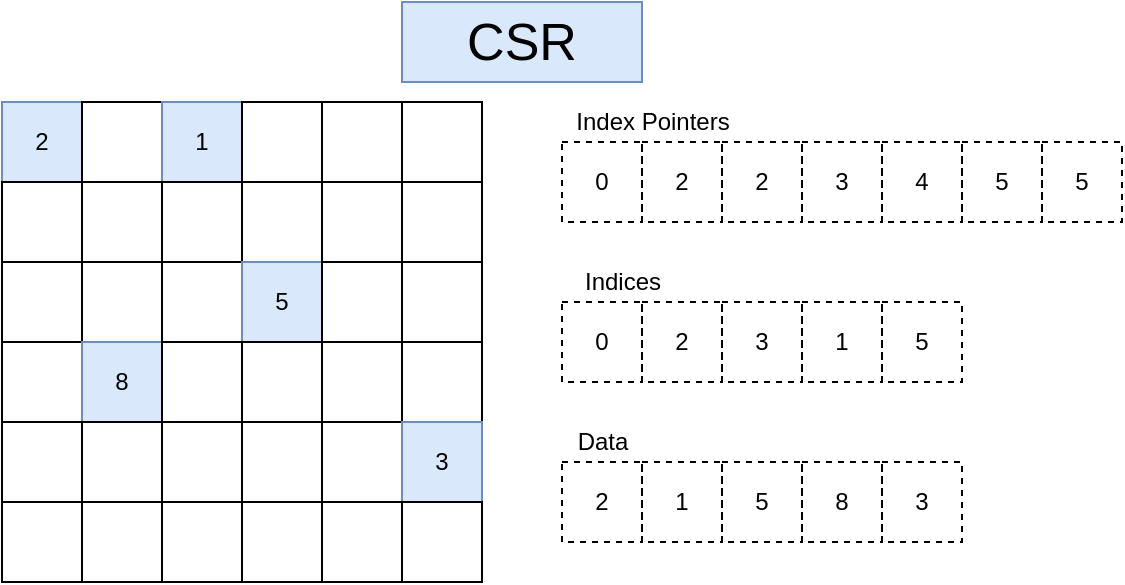 <mxfile version="16.6.6" type="device" pages="2"><diagram id="Qu6sNxeM0VrSeBLmWXrh" name="CSR"><mxGraphModel dx="1185" dy="636" grid="1" gridSize="10" guides="1" tooltips="1" connect="1" arrows="1" fold="1" page="1" pageScale="1" pageWidth="827" pageHeight="1169" math="0" shadow="0"><root><mxCell id="0"/><mxCell id="1" parent="0"/><mxCell id="X7l9AX7pk-4foJycChQ7-1" value="0" style="rounded=0;whiteSpace=wrap;html=1;dashed=1;fillColor=none;" vertex="1" parent="1"><mxGeometry x="280" y="70" width="40" height="40" as="geometry"/></mxCell><mxCell id="X7l9AX7pk-4foJycChQ7-4" value="" style="rounded=0;whiteSpace=wrap;html=1;fillColor=none;strokeColor=default;" vertex="1" parent="1"><mxGeometry y="50" width="240" height="240" as="geometry"/></mxCell><mxCell id="X7l9AX7pk-4foJycChQ7-5" value="2" style="rounded=0;whiteSpace=wrap;html=1;fillColor=#dae8fc;strokeColor=#6c8ebf;" vertex="1" parent="1"><mxGeometry y="50" width="40" height="40" as="geometry"/></mxCell><mxCell id="X7l9AX7pk-4foJycChQ7-6" value="" style="rounded=0;whiteSpace=wrap;html=1;fillColor=none;strokeColor=default;" vertex="1" parent="1"><mxGeometry x="40" y="50" width="40" height="40" as="geometry"/></mxCell><mxCell id="X7l9AX7pk-4foJycChQ7-7" value="1" style="rounded=0;whiteSpace=wrap;html=1;fillColor=#dae8fc;strokeColor=#6c8ebf;" vertex="1" parent="1"><mxGeometry x="80" y="50" width="40" height="40" as="geometry"/></mxCell><mxCell id="X7l9AX7pk-4foJycChQ7-8" value="" style="rounded=0;whiteSpace=wrap;html=1;fillColor=none;strokeColor=default;" vertex="1" parent="1"><mxGeometry x="120" y="50" width="40" height="40" as="geometry"/></mxCell><mxCell id="X7l9AX7pk-4foJycChQ7-9" value="" style="rounded=0;whiteSpace=wrap;html=1;fillColor=none;strokeColor=default;" vertex="1" parent="1"><mxGeometry x="160" y="50" width="40" height="40" as="geometry"/></mxCell><mxCell id="X7l9AX7pk-4foJycChQ7-10" value="" style="rounded=0;whiteSpace=wrap;html=1;fillColor=none;strokeColor=default;" vertex="1" parent="1"><mxGeometry x="200" y="50" width="40" height="40" as="geometry"/></mxCell><mxCell id="X7l9AX7pk-4foJycChQ7-11" value="" style="rounded=0;whiteSpace=wrap;html=1;fillColor=none;strokeColor=default;" vertex="1" parent="1"><mxGeometry y="90" width="40" height="40" as="geometry"/></mxCell><mxCell id="X7l9AX7pk-4foJycChQ7-12" value="" style="rounded=0;whiteSpace=wrap;html=1;fillColor=none;strokeColor=default;" vertex="1" parent="1"><mxGeometry x="40" y="90" width="40" height="40" as="geometry"/></mxCell><mxCell id="X7l9AX7pk-4foJycChQ7-13" value="" style="rounded=0;whiteSpace=wrap;html=1;fillColor=none;strokeColor=default;" vertex="1" parent="1"><mxGeometry x="80" y="90" width="40" height="40" as="geometry"/></mxCell><mxCell id="X7l9AX7pk-4foJycChQ7-14" value="" style="rounded=0;whiteSpace=wrap;html=1;fillColor=none;strokeColor=default;" vertex="1" parent="1"><mxGeometry x="120" y="90" width="40" height="40" as="geometry"/></mxCell><mxCell id="X7l9AX7pk-4foJycChQ7-15" value="" style="rounded=0;whiteSpace=wrap;html=1;fillColor=none;strokeColor=default;" vertex="1" parent="1"><mxGeometry x="160" y="90" width="40" height="40" as="geometry"/></mxCell><mxCell id="X7l9AX7pk-4foJycChQ7-16" value="" style="rounded=0;whiteSpace=wrap;html=1;fillColor=none;strokeColor=default;" vertex="1" parent="1"><mxGeometry x="200" y="90" width="40" height="40" as="geometry"/></mxCell><mxCell id="X7l9AX7pk-4foJycChQ7-17" value="" style="rounded=0;whiteSpace=wrap;html=1;fillColor=none;strokeColor=default;" vertex="1" parent="1"><mxGeometry y="130" width="40" height="40" as="geometry"/></mxCell><mxCell id="X7l9AX7pk-4foJycChQ7-18" value="" style="rounded=0;whiteSpace=wrap;html=1;fillColor=none;strokeColor=default;" vertex="1" parent="1"><mxGeometry x="40" y="130" width="40" height="40" as="geometry"/></mxCell><mxCell id="X7l9AX7pk-4foJycChQ7-19" value="" style="rounded=0;whiteSpace=wrap;html=1;fillColor=none;strokeColor=default;" vertex="1" parent="1"><mxGeometry x="80" y="130" width="40" height="40" as="geometry"/></mxCell><mxCell id="X7l9AX7pk-4foJycChQ7-20" value="5" style="rounded=0;whiteSpace=wrap;html=1;fillColor=#dae8fc;strokeColor=#6c8ebf;" vertex="1" parent="1"><mxGeometry x="120" y="130" width="40" height="40" as="geometry"/></mxCell><mxCell id="X7l9AX7pk-4foJycChQ7-21" value="" style="rounded=0;whiteSpace=wrap;html=1;fillColor=none;strokeColor=default;" vertex="1" parent="1"><mxGeometry x="160" y="130" width="40" height="40" as="geometry"/></mxCell><mxCell id="X7l9AX7pk-4foJycChQ7-22" value="" style="rounded=0;whiteSpace=wrap;html=1;fillColor=none;strokeColor=default;" vertex="1" parent="1"><mxGeometry x="200" y="130" width="40" height="40" as="geometry"/></mxCell><mxCell id="X7l9AX7pk-4foJycChQ7-23" value="" style="rounded=0;whiteSpace=wrap;html=1;fillColor=none;strokeColor=default;" vertex="1" parent="1"><mxGeometry y="170" width="40" height="40" as="geometry"/></mxCell><mxCell id="X7l9AX7pk-4foJycChQ7-24" value="8" style="rounded=0;whiteSpace=wrap;html=1;fillColor=#dae8fc;strokeColor=#6c8ebf;" vertex="1" parent="1"><mxGeometry x="40" y="170" width="40" height="40" as="geometry"/></mxCell><mxCell id="X7l9AX7pk-4foJycChQ7-25" value="" style="rounded=0;whiteSpace=wrap;html=1;fillColor=none;strokeColor=default;" vertex="1" parent="1"><mxGeometry x="80" y="170" width="40" height="40" as="geometry"/></mxCell><mxCell id="X7l9AX7pk-4foJycChQ7-26" value="" style="rounded=0;whiteSpace=wrap;html=1;fillColor=none;strokeColor=default;" vertex="1" parent="1"><mxGeometry x="120" y="170" width="40" height="40" as="geometry"/></mxCell><mxCell id="X7l9AX7pk-4foJycChQ7-27" value="" style="rounded=0;whiteSpace=wrap;html=1;fillColor=none;strokeColor=default;" vertex="1" parent="1"><mxGeometry x="160" y="170" width="40" height="40" as="geometry"/></mxCell><mxCell id="X7l9AX7pk-4foJycChQ7-28" value="" style="rounded=0;whiteSpace=wrap;html=1;fillColor=none;strokeColor=default;" vertex="1" parent="1"><mxGeometry x="200" y="170" width="40" height="40" as="geometry"/></mxCell><mxCell id="X7l9AX7pk-4foJycChQ7-29" value="" style="rounded=0;whiteSpace=wrap;html=1;fillColor=none;strokeColor=default;" vertex="1" parent="1"><mxGeometry y="210" width="40" height="40" as="geometry"/></mxCell><mxCell id="X7l9AX7pk-4foJycChQ7-30" value="" style="rounded=0;whiteSpace=wrap;html=1;fillColor=none;strokeColor=default;" vertex="1" parent="1"><mxGeometry x="40" y="210" width="40" height="40" as="geometry"/></mxCell><mxCell id="X7l9AX7pk-4foJycChQ7-31" value="" style="rounded=0;whiteSpace=wrap;html=1;fillColor=none;strokeColor=default;" vertex="1" parent="1"><mxGeometry x="80" y="210" width="40" height="40" as="geometry"/></mxCell><mxCell id="X7l9AX7pk-4foJycChQ7-32" value="" style="rounded=0;whiteSpace=wrap;html=1;fillColor=none;strokeColor=default;" vertex="1" parent="1"><mxGeometry x="120" y="210" width="40" height="40" as="geometry"/></mxCell><mxCell id="X7l9AX7pk-4foJycChQ7-33" value="" style="rounded=0;whiteSpace=wrap;html=1;fillColor=none;strokeColor=default;" vertex="1" parent="1"><mxGeometry x="160" y="210" width="40" height="40" as="geometry"/></mxCell><mxCell id="X7l9AX7pk-4foJycChQ7-34" value="3" style="rounded=0;whiteSpace=wrap;html=1;fillColor=#dae8fc;strokeColor=#6c8ebf;" vertex="1" parent="1"><mxGeometry x="200" y="210" width="40" height="40" as="geometry"/></mxCell><mxCell id="X7l9AX7pk-4foJycChQ7-35" value="" style="rounded=0;whiteSpace=wrap;html=1;fillColor=none;strokeColor=default;" vertex="1" parent="1"><mxGeometry y="250" width="40" height="40" as="geometry"/></mxCell><mxCell id="X7l9AX7pk-4foJycChQ7-36" value="" style="rounded=0;whiteSpace=wrap;html=1;fillColor=none;strokeColor=default;" vertex="1" parent="1"><mxGeometry x="40" y="250" width="40" height="40" as="geometry"/></mxCell><mxCell id="X7l9AX7pk-4foJycChQ7-38" value="" style="rounded=0;whiteSpace=wrap;html=1;fillColor=none;strokeColor=default;" vertex="1" parent="1"><mxGeometry x="120" y="250" width="40" height="40" as="geometry"/></mxCell><mxCell id="X7l9AX7pk-4foJycChQ7-39" value="" style="rounded=0;whiteSpace=wrap;html=1;fillColor=none;strokeColor=default;" vertex="1" parent="1"><mxGeometry x="160" y="250" width="40" height="40" as="geometry"/></mxCell><mxCell id="X7l9AX7pk-4foJycChQ7-40" value="" style="rounded=0;whiteSpace=wrap;html=1;fillColor=none;strokeColor=default;" vertex="1" parent="1"><mxGeometry x="200" y="250" width="40" height="40" as="geometry"/></mxCell><mxCell id="X7l9AX7pk-4foJycChQ7-41" value="Index Pointers" style="text;html=1;align=center;verticalAlign=middle;resizable=0;points=[];autosize=1;strokeColor=none;fillColor=none;" vertex="1" parent="1"><mxGeometry x="280" y="50" width="90" height="20" as="geometry"/></mxCell><mxCell id="X7l9AX7pk-4foJycChQ7-42" value="Indices" style="text;html=1;align=center;verticalAlign=middle;resizable=0;points=[];autosize=1;strokeColor=none;fillColor=none;" vertex="1" parent="1"><mxGeometry x="285" y="130" width="50" height="20" as="geometry"/></mxCell><mxCell id="X7l9AX7pk-4foJycChQ7-43" value="Data" style="text;html=1;align=center;verticalAlign=middle;resizable=0;points=[];autosize=1;strokeColor=none;fillColor=none;" vertex="1" parent="1"><mxGeometry x="280" y="210" width="40" height="20" as="geometry"/></mxCell><mxCell id="X7l9AX7pk-4foJycChQ7-44" value="2" style="rounded=0;whiteSpace=wrap;html=1;dashed=1;fillColor=none;" vertex="1" parent="1"><mxGeometry x="320" y="70" width="40" height="40" as="geometry"/></mxCell><mxCell id="X7l9AX7pk-4foJycChQ7-45" value="2" style="rounded=0;whiteSpace=wrap;html=1;dashed=1;fillColor=none;" vertex="1" parent="1"><mxGeometry x="360" y="70" width="40" height="40" as="geometry"/></mxCell><mxCell id="X7l9AX7pk-4foJycChQ7-46" value="3" style="rounded=0;whiteSpace=wrap;html=1;dashed=1;fillColor=none;" vertex="1" parent="1"><mxGeometry x="400" y="70" width="40" height="40" as="geometry"/></mxCell><mxCell id="X7l9AX7pk-4foJycChQ7-47" value="4" style="rounded=0;whiteSpace=wrap;html=1;dashed=1;fillColor=none;" vertex="1" parent="1"><mxGeometry x="440" y="70" width="40" height="40" as="geometry"/></mxCell><mxCell id="X7l9AX7pk-4foJycChQ7-49" value="0" style="rounded=0;whiteSpace=wrap;html=1;dashed=1;fillColor=none;" vertex="1" parent="1"><mxGeometry x="280" y="150" width="40" height="40" as="geometry"/></mxCell><mxCell id="X7l9AX7pk-4foJycChQ7-50" value="2" style="rounded=0;whiteSpace=wrap;html=1;dashed=1;fillColor=none;" vertex="1" parent="1"><mxGeometry x="320" y="150" width="40" height="40" as="geometry"/></mxCell><mxCell id="X7l9AX7pk-4foJycChQ7-51" value="3" style="rounded=0;whiteSpace=wrap;html=1;dashed=1;fillColor=none;" vertex="1" parent="1"><mxGeometry x="360" y="150" width="40" height="40" as="geometry"/></mxCell><mxCell id="X7l9AX7pk-4foJycChQ7-52" value="1" style="rounded=0;whiteSpace=wrap;html=1;dashed=1;fillColor=none;" vertex="1" parent="1"><mxGeometry x="400" y="150" width="40" height="40" as="geometry"/></mxCell><mxCell id="X7l9AX7pk-4foJycChQ7-53" value="5" style="rounded=0;whiteSpace=wrap;html=1;dashed=1;fillColor=none;" vertex="1" parent="1"><mxGeometry x="440" y="150" width="40" height="40" as="geometry"/></mxCell><mxCell id="X7l9AX7pk-4foJycChQ7-54" value="2" style="rounded=0;whiteSpace=wrap;html=1;dashed=1;fillColor=none;" vertex="1" parent="1"><mxGeometry x="280" y="230" width="40" height="40" as="geometry"/></mxCell><mxCell id="X7l9AX7pk-4foJycChQ7-55" value="1" style="rounded=0;whiteSpace=wrap;html=1;dashed=1;fillColor=none;" vertex="1" parent="1"><mxGeometry x="320" y="230" width="40" height="40" as="geometry"/></mxCell><mxCell id="X7l9AX7pk-4foJycChQ7-56" value="5" style="rounded=0;whiteSpace=wrap;html=1;dashed=1;fillColor=none;" vertex="1" parent="1"><mxGeometry x="360" y="230" width="40" height="40" as="geometry"/></mxCell><mxCell id="X7l9AX7pk-4foJycChQ7-57" value="8" style="rounded=0;whiteSpace=wrap;html=1;dashed=1;fillColor=none;" vertex="1" parent="1"><mxGeometry x="400" y="230" width="40" height="40" as="geometry"/></mxCell><mxCell id="X7l9AX7pk-4foJycChQ7-58" value="3" style="rounded=0;whiteSpace=wrap;html=1;dashed=1;fillColor=none;" vertex="1" parent="1"><mxGeometry x="440" y="230" width="40" height="40" as="geometry"/></mxCell><mxCell id="X7l9AX7pk-4foJycChQ7-59" value="5" style="rounded=0;whiteSpace=wrap;html=1;dashed=1;fillColor=none;" vertex="1" parent="1"><mxGeometry x="480" y="70" width="40" height="40" as="geometry"/></mxCell><mxCell id="X7l9AX7pk-4foJycChQ7-60" value="5" style="rounded=0;whiteSpace=wrap;html=1;dashed=1;fillColor=none;" vertex="1" parent="1"><mxGeometry x="520" y="70" width="40" height="40" as="geometry"/></mxCell><mxCell id="X7l9AX7pk-4foJycChQ7-61" value="CSR" style="text;html=1;strokeColor=#6c8ebf;fillColor=#dae8fc;align=center;verticalAlign=middle;whiteSpace=wrap;rounded=0;horizontal=1;fontSize=26;" vertex="1" parent="1"><mxGeometry x="200" width="120" height="40" as="geometry"/></mxCell></root></mxGraphModel></diagram><diagram id="0ZNqyfTMMWLAljoQSWzw" name="COO"><mxGraphModel dx="1185" dy="636" grid="1" gridSize="10" guides="1" tooltips="1" connect="1" arrows="1" fold="1" page="1" pageScale="1" pageWidth="827" pageHeight="1169" math="0" shadow="0"><root><mxCell id="5Sjl23722SiSBI8RXrL8-0"/><mxCell id="5Sjl23722SiSBI8RXrL8-1" parent="5Sjl23722SiSBI8RXrL8-0"/><mxCell id="5Sjl23722SiSBI8RXrL8-2" value="0" style="rounded=0;whiteSpace=wrap;html=1;dashed=1;fillColor=none;" vertex="1" parent="5Sjl23722SiSBI8RXrL8-1"><mxGeometry x="280" y="70" width="40" height="40" as="geometry"/></mxCell><mxCell id="5Sjl23722SiSBI8RXrL8-3" value="" style="rounded=0;whiteSpace=wrap;html=1;fillColor=none;strokeColor=default;" vertex="1" parent="5Sjl23722SiSBI8RXrL8-1"><mxGeometry y="50" width="240" height="240" as="geometry"/></mxCell><mxCell id="5Sjl23722SiSBI8RXrL8-4" value="2" style="rounded=0;whiteSpace=wrap;html=1;fillColor=#dae8fc;strokeColor=#6c8ebf;" vertex="1" parent="5Sjl23722SiSBI8RXrL8-1"><mxGeometry y="50" width="40" height="40" as="geometry"/></mxCell><mxCell id="5Sjl23722SiSBI8RXrL8-5" value="" style="rounded=0;whiteSpace=wrap;html=1;fillColor=none;strokeColor=default;" vertex="1" parent="5Sjl23722SiSBI8RXrL8-1"><mxGeometry x="40" y="50" width="40" height="40" as="geometry"/></mxCell><mxCell id="5Sjl23722SiSBI8RXrL8-6" value="1" style="rounded=0;whiteSpace=wrap;html=1;fillColor=#dae8fc;strokeColor=#6c8ebf;" vertex="1" parent="5Sjl23722SiSBI8RXrL8-1"><mxGeometry x="80" y="50" width="40" height="40" as="geometry"/></mxCell><mxCell id="5Sjl23722SiSBI8RXrL8-7" value="" style="rounded=0;whiteSpace=wrap;html=1;fillColor=none;strokeColor=default;" vertex="1" parent="5Sjl23722SiSBI8RXrL8-1"><mxGeometry x="120" y="50" width="40" height="40" as="geometry"/></mxCell><mxCell id="5Sjl23722SiSBI8RXrL8-8" value="" style="rounded=0;whiteSpace=wrap;html=1;fillColor=none;strokeColor=default;" vertex="1" parent="5Sjl23722SiSBI8RXrL8-1"><mxGeometry x="160" y="50" width="40" height="40" as="geometry"/></mxCell><mxCell id="5Sjl23722SiSBI8RXrL8-9" value="" style="rounded=0;whiteSpace=wrap;html=1;fillColor=none;strokeColor=default;" vertex="1" parent="5Sjl23722SiSBI8RXrL8-1"><mxGeometry x="200" y="50" width="40" height="40" as="geometry"/></mxCell><mxCell id="5Sjl23722SiSBI8RXrL8-10" value="" style="rounded=0;whiteSpace=wrap;html=1;fillColor=none;strokeColor=default;" vertex="1" parent="5Sjl23722SiSBI8RXrL8-1"><mxGeometry y="90" width="40" height="40" as="geometry"/></mxCell><mxCell id="5Sjl23722SiSBI8RXrL8-11" value="" style="rounded=0;whiteSpace=wrap;html=1;fillColor=none;strokeColor=default;" vertex="1" parent="5Sjl23722SiSBI8RXrL8-1"><mxGeometry x="40" y="90" width="40" height="40" as="geometry"/></mxCell><mxCell id="5Sjl23722SiSBI8RXrL8-12" value="" style="rounded=0;whiteSpace=wrap;html=1;fillColor=none;strokeColor=default;" vertex="1" parent="5Sjl23722SiSBI8RXrL8-1"><mxGeometry x="80" y="90" width="40" height="40" as="geometry"/></mxCell><mxCell id="5Sjl23722SiSBI8RXrL8-13" value="" style="rounded=0;whiteSpace=wrap;html=1;fillColor=none;strokeColor=default;" vertex="1" parent="5Sjl23722SiSBI8RXrL8-1"><mxGeometry x="120" y="90" width="40" height="40" as="geometry"/></mxCell><mxCell id="5Sjl23722SiSBI8RXrL8-14" value="" style="rounded=0;whiteSpace=wrap;html=1;fillColor=none;strokeColor=default;" vertex="1" parent="5Sjl23722SiSBI8RXrL8-1"><mxGeometry x="160" y="90" width="40" height="40" as="geometry"/></mxCell><mxCell id="5Sjl23722SiSBI8RXrL8-15" value="" style="rounded=0;whiteSpace=wrap;html=1;fillColor=none;strokeColor=default;" vertex="1" parent="5Sjl23722SiSBI8RXrL8-1"><mxGeometry x="200" y="90" width="40" height="40" as="geometry"/></mxCell><mxCell id="5Sjl23722SiSBI8RXrL8-16" value="" style="rounded=0;whiteSpace=wrap;html=1;fillColor=none;strokeColor=default;" vertex="1" parent="5Sjl23722SiSBI8RXrL8-1"><mxGeometry y="130" width="40" height="40" as="geometry"/></mxCell><mxCell id="5Sjl23722SiSBI8RXrL8-17" value="" style="rounded=0;whiteSpace=wrap;html=1;fillColor=none;strokeColor=default;" vertex="1" parent="5Sjl23722SiSBI8RXrL8-1"><mxGeometry x="40" y="130" width="40" height="40" as="geometry"/></mxCell><mxCell id="5Sjl23722SiSBI8RXrL8-18" value="" style="rounded=0;whiteSpace=wrap;html=1;fillColor=none;strokeColor=default;" vertex="1" parent="5Sjl23722SiSBI8RXrL8-1"><mxGeometry x="80" y="130" width="40" height="40" as="geometry"/></mxCell><mxCell id="5Sjl23722SiSBI8RXrL8-19" value="5" style="rounded=0;whiteSpace=wrap;html=1;fillColor=#dae8fc;strokeColor=#6c8ebf;" vertex="1" parent="5Sjl23722SiSBI8RXrL8-1"><mxGeometry x="120" y="130" width="40" height="40" as="geometry"/></mxCell><mxCell id="5Sjl23722SiSBI8RXrL8-20" value="" style="rounded=0;whiteSpace=wrap;html=1;fillColor=none;strokeColor=default;" vertex="1" parent="5Sjl23722SiSBI8RXrL8-1"><mxGeometry x="160" y="130" width="40" height="40" as="geometry"/></mxCell><mxCell id="5Sjl23722SiSBI8RXrL8-21" value="" style="rounded=0;whiteSpace=wrap;html=1;fillColor=none;strokeColor=default;" vertex="1" parent="5Sjl23722SiSBI8RXrL8-1"><mxGeometry x="200" y="130" width="40" height="40" as="geometry"/></mxCell><mxCell id="5Sjl23722SiSBI8RXrL8-22" value="" style="rounded=0;whiteSpace=wrap;html=1;fillColor=none;strokeColor=default;" vertex="1" parent="5Sjl23722SiSBI8RXrL8-1"><mxGeometry y="170" width="40" height="40" as="geometry"/></mxCell><mxCell id="5Sjl23722SiSBI8RXrL8-23" value="8" style="rounded=0;whiteSpace=wrap;html=1;fillColor=#dae8fc;strokeColor=#6c8ebf;" vertex="1" parent="5Sjl23722SiSBI8RXrL8-1"><mxGeometry x="40" y="170" width="40" height="40" as="geometry"/></mxCell><mxCell id="5Sjl23722SiSBI8RXrL8-24" value="" style="rounded=0;whiteSpace=wrap;html=1;fillColor=none;strokeColor=default;" vertex="1" parent="5Sjl23722SiSBI8RXrL8-1"><mxGeometry x="80" y="170" width="40" height="40" as="geometry"/></mxCell><mxCell id="5Sjl23722SiSBI8RXrL8-25" value="" style="rounded=0;whiteSpace=wrap;html=1;fillColor=none;strokeColor=default;" vertex="1" parent="5Sjl23722SiSBI8RXrL8-1"><mxGeometry x="120" y="170" width="40" height="40" as="geometry"/></mxCell><mxCell id="5Sjl23722SiSBI8RXrL8-26" value="" style="rounded=0;whiteSpace=wrap;html=1;fillColor=none;strokeColor=default;" vertex="1" parent="5Sjl23722SiSBI8RXrL8-1"><mxGeometry x="160" y="170" width="40" height="40" as="geometry"/></mxCell><mxCell id="5Sjl23722SiSBI8RXrL8-27" value="" style="rounded=0;whiteSpace=wrap;html=1;fillColor=none;strokeColor=default;" vertex="1" parent="5Sjl23722SiSBI8RXrL8-1"><mxGeometry x="200" y="170" width="40" height="40" as="geometry"/></mxCell><mxCell id="5Sjl23722SiSBI8RXrL8-28" value="" style="rounded=0;whiteSpace=wrap;html=1;fillColor=none;strokeColor=default;" vertex="1" parent="5Sjl23722SiSBI8RXrL8-1"><mxGeometry y="210" width="40" height="40" as="geometry"/></mxCell><mxCell id="5Sjl23722SiSBI8RXrL8-29" value="" style="rounded=0;whiteSpace=wrap;html=1;fillColor=none;strokeColor=default;" vertex="1" parent="5Sjl23722SiSBI8RXrL8-1"><mxGeometry x="40" y="210" width="40" height="40" as="geometry"/></mxCell><mxCell id="5Sjl23722SiSBI8RXrL8-30" value="" style="rounded=0;whiteSpace=wrap;html=1;fillColor=none;strokeColor=default;" vertex="1" parent="5Sjl23722SiSBI8RXrL8-1"><mxGeometry x="80" y="210" width="40" height="40" as="geometry"/></mxCell><mxCell id="5Sjl23722SiSBI8RXrL8-31" value="" style="rounded=0;whiteSpace=wrap;html=1;fillColor=none;strokeColor=default;" vertex="1" parent="5Sjl23722SiSBI8RXrL8-1"><mxGeometry x="120" y="210" width="40" height="40" as="geometry"/></mxCell><mxCell id="5Sjl23722SiSBI8RXrL8-32" value="" style="rounded=0;whiteSpace=wrap;html=1;fillColor=none;strokeColor=default;" vertex="1" parent="5Sjl23722SiSBI8RXrL8-1"><mxGeometry x="160" y="210" width="40" height="40" as="geometry"/></mxCell><mxCell id="5Sjl23722SiSBI8RXrL8-33" value="3" style="rounded=0;whiteSpace=wrap;html=1;fillColor=#dae8fc;strokeColor=#6c8ebf;" vertex="1" parent="5Sjl23722SiSBI8RXrL8-1"><mxGeometry x="200" y="210" width="40" height="40" as="geometry"/></mxCell><mxCell id="5Sjl23722SiSBI8RXrL8-34" value="" style="rounded=0;whiteSpace=wrap;html=1;fillColor=none;strokeColor=default;" vertex="1" parent="5Sjl23722SiSBI8RXrL8-1"><mxGeometry y="250" width="40" height="40" as="geometry"/></mxCell><mxCell id="5Sjl23722SiSBI8RXrL8-35" value="" style="rounded=0;whiteSpace=wrap;html=1;fillColor=none;strokeColor=default;" vertex="1" parent="5Sjl23722SiSBI8RXrL8-1"><mxGeometry x="40" y="250" width="40" height="40" as="geometry"/></mxCell><mxCell id="5Sjl23722SiSBI8RXrL8-36" value="" style="rounded=0;whiteSpace=wrap;html=1;fillColor=none;strokeColor=default;" vertex="1" parent="5Sjl23722SiSBI8RXrL8-1"><mxGeometry x="120" y="250" width="40" height="40" as="geometry"/></mxCell><mxCell id="5Sjl23722SiSBI8RXrL8-37" value="" style="rounded=0;whiteSpace=wrap;html=1;fillColor=none;strokeColor=default;" vertex="1" parent="5Sjl23722SiSBI8RXrL8-1"><mxGeometry x="160" y="250" width="40" height="40" as="geometry"/></mxCell><mxCell id="5Sjl23722SiSBI8RXrL8-38" value="" style="rounded=0;whiteSpace=wrap;html=1;fillColor=none;strokeColor=default;" vertex="1" parent="5Sjl23722SiSBI8RXrL8-1"><mxGeometry x="200" y="250" width="40" height="40" as="geometry"/></mxCell><mxCell id="5Sjl23722SiSBI8RXrL8-39" value="Row" style="text;html=1;align=center;verticalAlign=middle;resizable=0;points=[];autosize=1;strokeColor=none;fillColor=none;" vertex="1" parent="5Sjl23722SiSBI8RXrL8-1"><mxGeometry x="280" y="50" width="40" height="20" as="geometry"/></mxCell><mxCell id="5Sjl23722SiSBI8RXrL8-40" value="Column" style="text;html=1;align=center;verticalAlign=middle;resizable=0;points=[];autosize=1;strokeColor=none;fillColor=none;" vertex="1" parent="5Sjl23722SiSBI8RXrL8-1"><mxGeometry x="280" y="130" width="60" height="20" as="geometry"/></mxCell><mxCell id="5Sjl23722SiSBI8RXrL8-41" value="Data" style="text;html=1;align=center;verticalAlign=middle;resizable=0;points=[];autosize=1;strokeColor=none;fillColor=none;" vertex="1" parent="5Sjl23722SiSBI8RXrL8-1"><mxGeometry x="280" y="210" width="40" height="20" as="geometry"/></mxCell><mxCell id="5Sjl23722SiSBI8RXrL8-42" value="0" style="rounded=0;whiteSpace=wrap;html=1;dashed=1;fillColor=none;" vertex="1" parent="5Sjl23722SiSBI8RXrL8-1"><mxGeometry x="320" y="70" width="40" height="40" as="geometry"/></mxCell><mxCell id="5Sjl23722SiSBI8RXrL8-43" value="2" style="rounded=0;whiteSpace=wrap;html=1;dashed=1;fillColor=none;" vertex="1" parent="5Sjl23722SiSBI8RXrL8-1"><mxGeometry x="360" y="70" width="40" height="40" as="geometry"/></mxCell><mxCell id="5Sjl23722SiSBI8RXrL8-44" value="3" style="rounded=0;whiteSpace=wrap;html=1;dashed=1;fillColor=none;" vertex="1" parent="5Sjl23722SiSBI8RXrL8-1"><mxGeometry x="400" y="70" width="40" height="40" as="geometry"/></mxCell><mxCell id="5Sjl23722SiSBI8RXrL8-45" value="4" style="rounded=0;whiteSpace=wrap;html=1;dashed=1;fillColor=none;" vertex="1" parent="5Sjl23722SiSBI8RXrL8-1"><mxGeometry x="440" y="70" width="40" height="40" as="geometry"/></mxCell><mxCell id="5Sjl23722SiSBI8RXrL8-46" value="0" style="rounded=0;whiteSpace=wrap;html=1;dashed=1;fillColor=none;" vertex="1" parent="5Sjl23722SiSBI8RXrL8-1"><mxGeometry x="280" y="150" width="40" height="40" as="geometry"/></mxCell><mxCell id="5Sjl23722SiSBI8RXrL8-47" value="2" style="rounded=0;whiteSpace=wrap;html=1;dashed=1;fillColor=none;" vertex="1" parent="5Sjl23722SiSBI8RXrL8-1"><mxGeometry x="320" y="150" width="40" height="40" as="geometry"/></mxCell><mxCell id="5Sjl23722SiSBI8RXrL8-48" value="3" style="rounded=0;whiteSpace=wrap;html=1;dashed=1;fillColor=none;" vertex="1" parent="5Sjl23722SiSBI8RXrL8-1"><mxGeometry x="360" y="150" width="40" height="40" as="geometry"/></mxCell><mxCell id="5Sjl23722SiSBI8RXrL8-49" value="1" style="rounded=0;whiteSpace=wrap;html=1;dashed=1;fillColor=none;" vertex="1" parent="5Sjl23722SiSBI8RXrL8-1"><mxGeometry x="400" y="150" width="40" height="40" as="geometry"/></mxCell><mxCell id="5Sjl23722SiSBI8RXrL8-50" value="5" style="rounded=0;whiteSpace=wrap;html=1;dashed=1;fillColor=none;" vertex="1" parent="5Sjl23722SiSBI8RXrL8-1"><mxGeometry x="440" y="150" width="40" height="40" as="geometry"/></mxCell><mxCell id="5Sjl23722SiSBI8RXrL8-51" value="2" style="rounded=0;whiteSpace=wrap;html=1;dashed=1;fillColor=none;" vertex="1" parent="5Sjl23722SiSBI8RXrL8-1"><mxGeometry x="280" y="230" width="40" height="40" as="geometry"/></mxCell><mxCell id="5Sjl23722SiSBI8RXrL8-52" value="1" style="rounded=0;whiteSpace=wrap;html=1;dashed=1;fillColor=none;" vertex="1" parent="5Sjl23722SiSBI8RXrL8-1"><mxGeometry x="320" y="230" width="40" height="40" as="geometry"/></mxCell><mxCell id="5Sjl23722SiSBI8RXrL8-53" value="5" style="rounded=0;whiteSpace=wrap;html=1;dashed=1;fillColor=none;" vertex="1" parent="5Sjl23722SiSBI8RXrL8-1"><mxGeometry x="360" y="230" width="40" height="40" as="geometry"/></mxCell><mxCell id="5Sjl23722SiSBI8RXrL8-54" value="8" style="rounded=0;whiteSpace=wrap;html=1;dashed=1;fillColor=none;" vertex="1" parent="5Sjl23722SiSBI8RXrL8-1"><mxGeometry x="400" y="230" width="40" height="40" as="geometry"/></mxCell><mxCell id="5Sjl23722SiSBI8RXrL8-55" value="3" style="rounded=0;whiteSpace=wrap;html=1;dashed=1;fillColor=none;" vertex="1" parent="5Sjl23722SiSBI8RXrL8-1"><mxGeometry x="440" y="230" width="40" height="40" as="geometry"/></mxCell><mxCell id="5Sjl23722SiSBI8RXrL8-58" value="COO" style="text;html=1;strokeColor=#6c8ebf;fillColor=#dae8fc;align=center;verticalAlign=middle;whiteSpace=wrap;rounded=0;horizontal=1;fontSize=26;" vertex="1" parent="5Sjl23722SiSBI8RXrL8-1"><mxGeometry x="200" width="120" height="40" as="geometry"/></mxCell></root></mxGraphModel></diagram></mxfile>